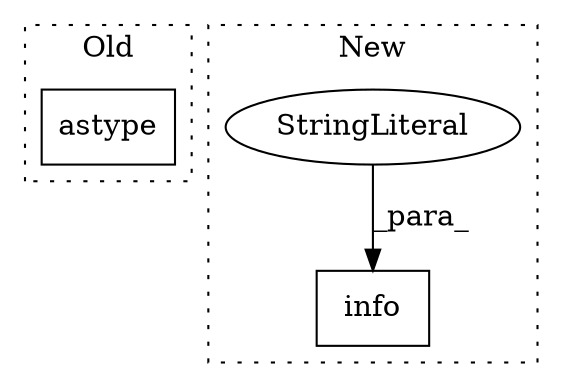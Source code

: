 digraph G {
subgraph cluster0 {
1 [label="astype" a="32" s="2030,2042" l="7,1" shape="box"];
label = "Old";
style="dotted";
}
subgraph cluster1 {
2 [label="info" a="32" s="1948,1966" l="5,1" shape="box"];
3 [label="StringLiteral" a="45" s="1953" l="4" shape="ellipse"];
label = "New";
style="dotted";
}
3 -> 2 [label="_para_"];
}